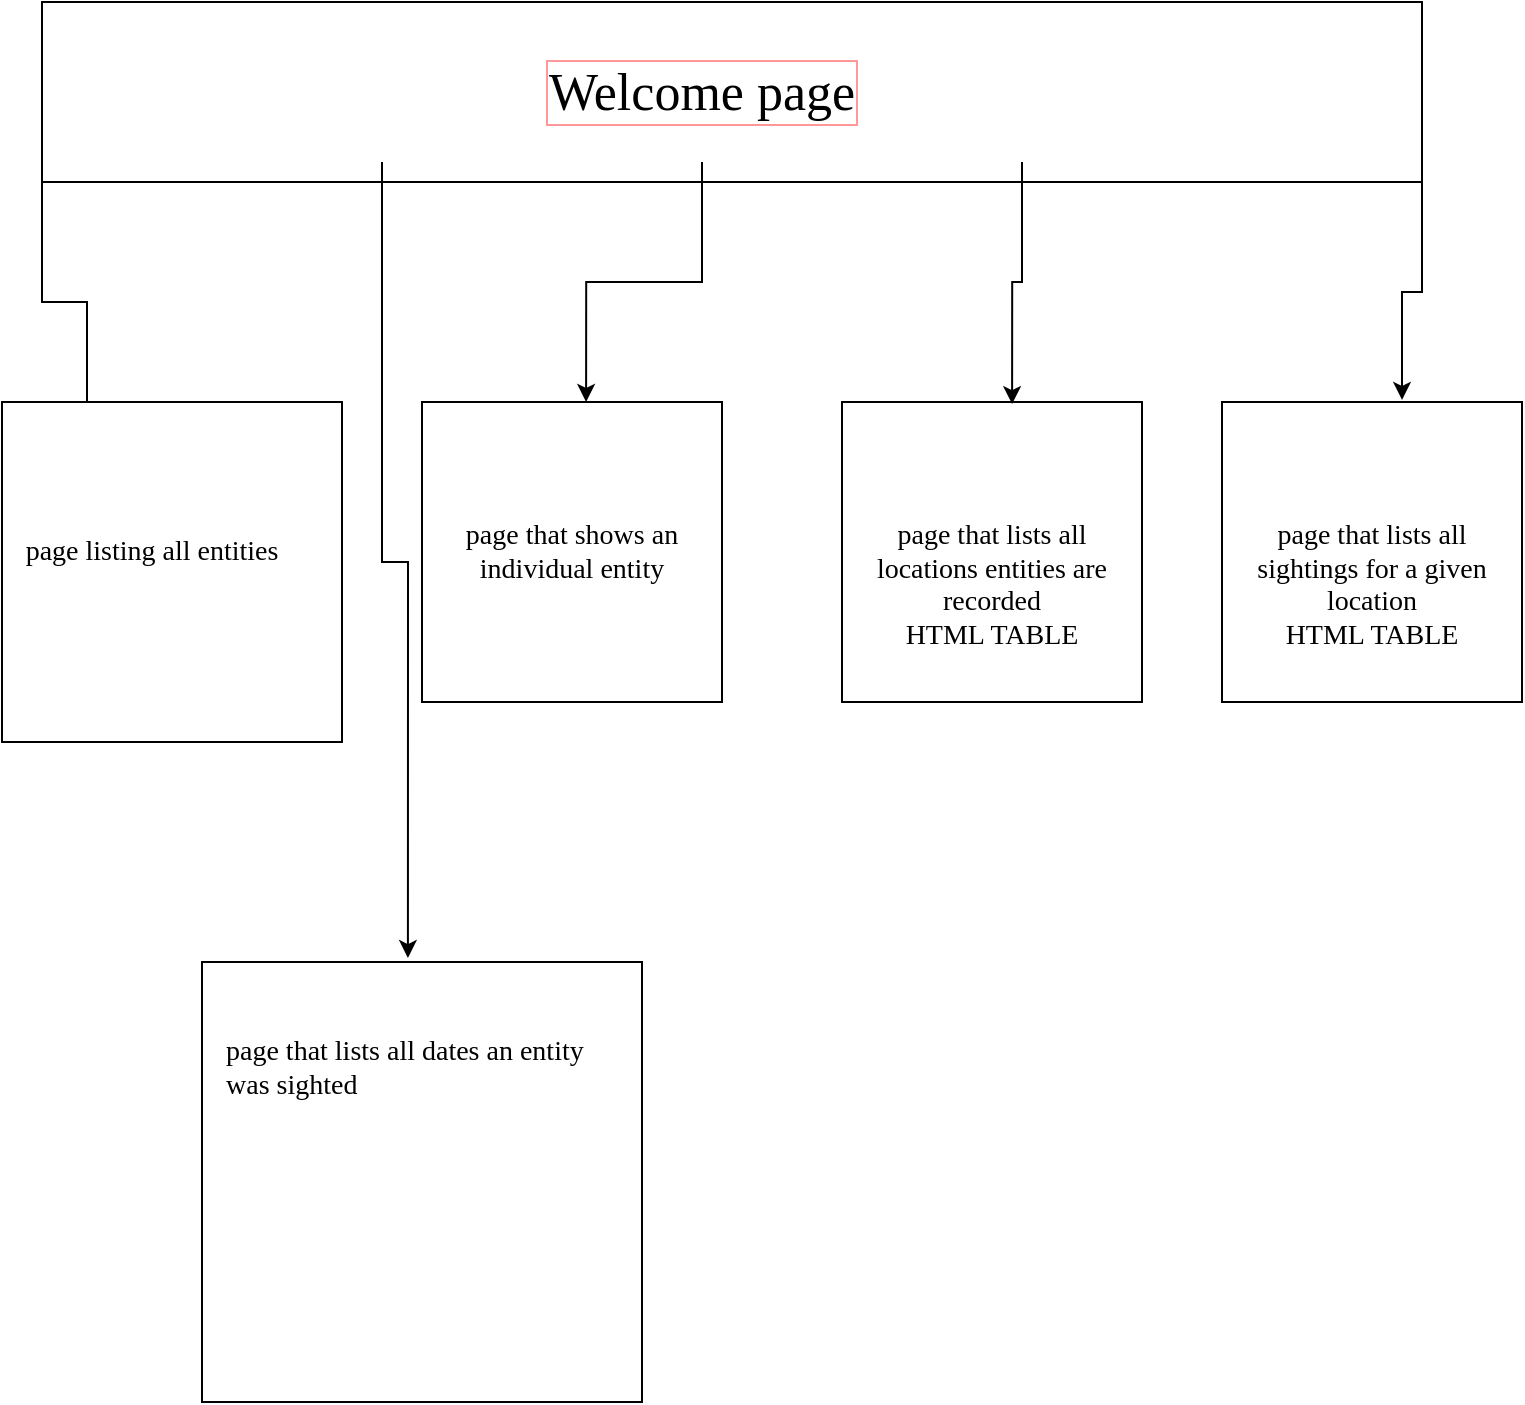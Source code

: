 <mxfile version="13.6.2" type="device"><diagram id="GEMetE6D3vrDahuX2tM9" name="Page-1"><mxGraphModel dx="1182" dy="792" grid="1" gridSize="10" guides="1" tooltips="1" connect="1" arrows="1" fold="1" page="1" pageScale="1" pageWidth="827" pageHeight="1169" math="0" shadow="0"><root><object label="" id="0"><mxCell/></object><mxCell id="1" parent="0"/><mxCell id="cf-IldIkhaYHItjPnDfv-11" style="edgeStyle=orthogonalEdgeStyle;rounded=0;orthogonalLoop=1;jettySize=auto;html=1;exitX=1;exitY=1;exitDx=0;exitDy=0;entryX=0.6;entryY=-0.007;entryDx=0;entryDy=0;entryPerimeter=0;fontFamily=Verdana;fontSize=14;" edge="1" parent="1" source="qt9FUN0fBFprkS3T1dJH-1" target="qt9FUN0fBFprkS3T1dJH-5"><mxGeometry relative="1" as="geometry"/></mxCell><mxCell id="cf-IldIkhaYHItjPnDfv-12" style="edgeStyle=orthogonalEdgeStyle;rounded=0;orthogonalLoop=1;jettySize=auto;html=1;exitX=0;exitY=1;exitDx=0;exitDy=0;entryX=0.25;entryY=0;entryDx=0;entryDy=0;fontFamily=Verdana;fontSize=14;" edge="1" parent="1" source="qt9FUN0fBFprkS3T1dJH-1" target="cf-IldIkhaYHItjPnDfv-3"><mxGeometry relative="1" as="geometry"/></mxCell><mxCell id="qt9FUN0fBFprkS3T1dJH-1" value="" style="rounded=0;whiteSpace=wrap;html=1;fontFamily=Verdana;fontSize=14;" parent="1" vertex="1"><mxGeometry x="60" y="10" width="690" height="90" as="geometry"/></mxCell><mxCell id="qt9FUN0fBFprkS3T1dJH-2" value="" style="whiteSpace=wrap;html=1;aspect=fixed;fontFamily=Verdana;fontSize=14;" parent="1" vertex="1"><mxGeometry x="40" y="210" width="170" height="170" as="geometry"/></mxCell><mxCell id="qt9FUN0fBFprkS3T1dJH-3" value="" style="whiteSpace=wrap;html=1;aspect=fixed;fontFamily=Verdana;fontSize=14;" parent="1" vertex="1"><mxGeometry x="250" y="210" width="150" height="150" as="geometry"/></mxCell><mxCell id="qt9FUN0fBFprkS3T1dJH-4" value="" style="whiteSpace=wrap;html=1;aspect=fixed;fontFamily=Verdana;fontSize=14;" parent="1" vertex="1"><mxGeometry x="460" y="210" width="150" height="150" as="geometry"/></mxCell><mxCell id="qt9FUN0fBFprkS3T1dJH-5" value="" style="whiteSpace=wrap;html=1;aspect=fixed;fontFamily=Verdana;fontSize=14;" parent="1" vertex="1"><mxGeometry x="650" y="210" width="150" height="150" as="geometry"/></mxCell><mxCell id="cf-IldIkhaYHItjPnDfv-13" style="edgeStyle=orthogonalEdgeStyle;rounded=0;orthogonalLoop=1;jettySize=auto;html=1;entryX=0.547;entryY=0;entryDx=0;entryDy=0;entryPerimeter=0;fontFamily=Verdana;fontSize=14;" edge="1" parent="1" source="cf-IldIkhaYHItjPnDfv-2" target="qt9FUN0fBFprkS3T1dJH-3"><mxGeometry relative="1" as="geometry"/></mxCell><mxCell id="cf-IldIkhaYHItjPnDfv-14" style="edgeStyle=orthogonalEdgeStyle;rounded=0;orthogonalLoop=1;jettySize=auto;html=1;exitX=0.75;exitY=1;exitDx=0;exitDy=0;entryX=0.567;entryY=0.007;entryDx=0;entryDy=0;entryPerimeter=0;fontFamily=Verdana;fontSize=14;" edge="1" parent="1" source="cf-IldIkhaYHItjPnDfv-2" target="qt9FUN0fBFprkS3T1dJH-4"><mxGeometry relative="1" as="geometry"/></mxCell><mxCell id="cf-IldIkhaYHItjPnDfv-15" style="edgeStyle=orthogonalEdgeStyle;rounded=0;orthogonalLoop=1;jettySize=auto;html=1;exitX=0.25;exitY=1;exitDx=0;exitDy=0;entryX=0.468;entryY=-0.009;entryDx=0;entryDy=0;entryPerimeter=0;fontFamily=Verdana;fontSize=14;" edge="1" parent="1" source="cf-IldIkhaYHItjPnDfv-2" target="cf-IldIkhaYHItjPnDfv-7"><mxGeometry relative="1" as="geometry"/></mxCell><mxCell id="cf-IldIkhaYHItjPnDfv-2" value="&lt;font style=&quot;font-size: 26px&quot;&gt;Welcome page&lt;/font&gt;" style="text;html=1;strokeColor=none;fillColor=none;align=center;verticalAlign=middle;whiteSpace=wrap;rounded=0;fontFamily=Verdana;fontSize=14;labelBackgroundColor=#ffffff;labelBorderColor=#FF9999;" vertex="1" parent="1"><mxGeometry x="70" y="20" width="640" height="70" as="geometry"/></mxCell><mxCell id="cf-IldIkhaYHItjPnDfv-3" value="page listing all entities" style="text;html=1;strokeColor=none;fillColor=none;align=center;verticalAlign=middle;whiteSpace=wrap;rounded=0;fontFamily=Verdana;fontSize=14;" vertex="1" parent="1"><mxGeometry x="50" y="220" width="130" height="130" as="geometry"/></mxCell><mxCell id="cf-IldIkhaYHItjPnDfv-4" value="page that shows an individual entity " style="text;html=1;strokeColor=none;fillColor=none;align=center;verticalAlign=middle;whiteSpace=wrap;rounded=0;fontFamily=Verdana;fontSize=14;" vertex="1" parent="1"><mxGeometry x="260" y="220" width="130" height="130" as="geometry"/></mxCell><mxCell id="cf-IldIkhaYHItjPnDfv-5" value="&lt;br&gt;&lt;br&gt;page that lists all locations entities are recorded&lt;br&gt;HTML TABLE" style="text;html=1;strokeColor=none;fillColor=none;align=center;verticalAlign=middle;whiteSpace=wrap;rounded=0;fontFamily=Verdana;fontSize=14;" vertex="1" parent="1"><mxGeometry x="470" y="220" width="130" height="130" as="geometry"/></mxCell><mxCell id="cf-IldIkhaYHItjPnDfv-6" value="&lt;br&gt;&lt;br&gt;page that lists all sightings for a given location&lt;br&gt;HTML TABLE&lt;br&gt;" style="text;html=1;strokeColor=none;fillColor=none;align=center;verticalAlign=middle;whiteSpace=wrap;rounded=0;fontFamily=Verdana;fontSize=14;" vertex="1" parent="1"><mxGeometry x="660" y="220" width="130" height="130" as="geometry"/></mxCell><mxCell id="cf-IldIkhaYHItjPnDfv-7" value="" style="whiteSpace=wrap;html=1;aspect=fixed;fontFamily=Verdana;fontSize=14;" vertex="1" parent="1"><mxGeometry x="140" y="490" width="220" height="220" as="geometry"/></mxCell><mxCell id="cf-IldIkhaYHItjPnDfv-10" value="page that lists all dates an entity was sighted" style="text;whiteSpace=wrap;html=1;fontSize=14;fontFamily=Verdana;" vertex="1" parent="1"><mxGeometry x="150" y="520" width="190" height="170" as="geometry"/></mxCell></root></mxGraphModel></diagram></mxfile>